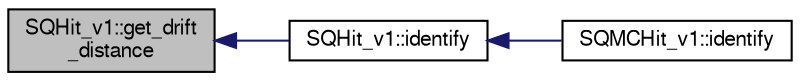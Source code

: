 digraph "SQHit_v1::get_drift_distance"
{
  bgcolor="transparent";
  edge [fontname="FreeSans",fontsize="10",labelfontname="FreeSans",labelfontsize="10"];
  node [fontname="FreeSans",fontsize="10",shape=record];
  rankdir="LR";
  Node1 [label="SQHit_v1::get_drift\l_distance",height=0.2,width=0.4,color="black", fillcolor="grey75", style="filled" fontcolor="black"];
  Node1 -> Node2 [dir="back",color="midnightblue",fontsize="10",style="solid",fontname="FreeSans"];
  Node2 [label="SQHit_v1::identify",height=0.2,width=0.4,color="black",URL="$d3/d2e/classSQHit__v1.html#a22b68ce415d3e14415149dc7552a01f4"];
  Node2 -> Node3 [dir="back",color="midnightblue",fontsize="10",style="solid",fontname="FreeSans"];
  Node3 [label="SQMCHit_v1::identify",height=0.2,width=0.4,color="black",URL="$d1/d5f/classSQMCHit__v1.html#a577091729db8c25200fe24a502dd311d"];
}
